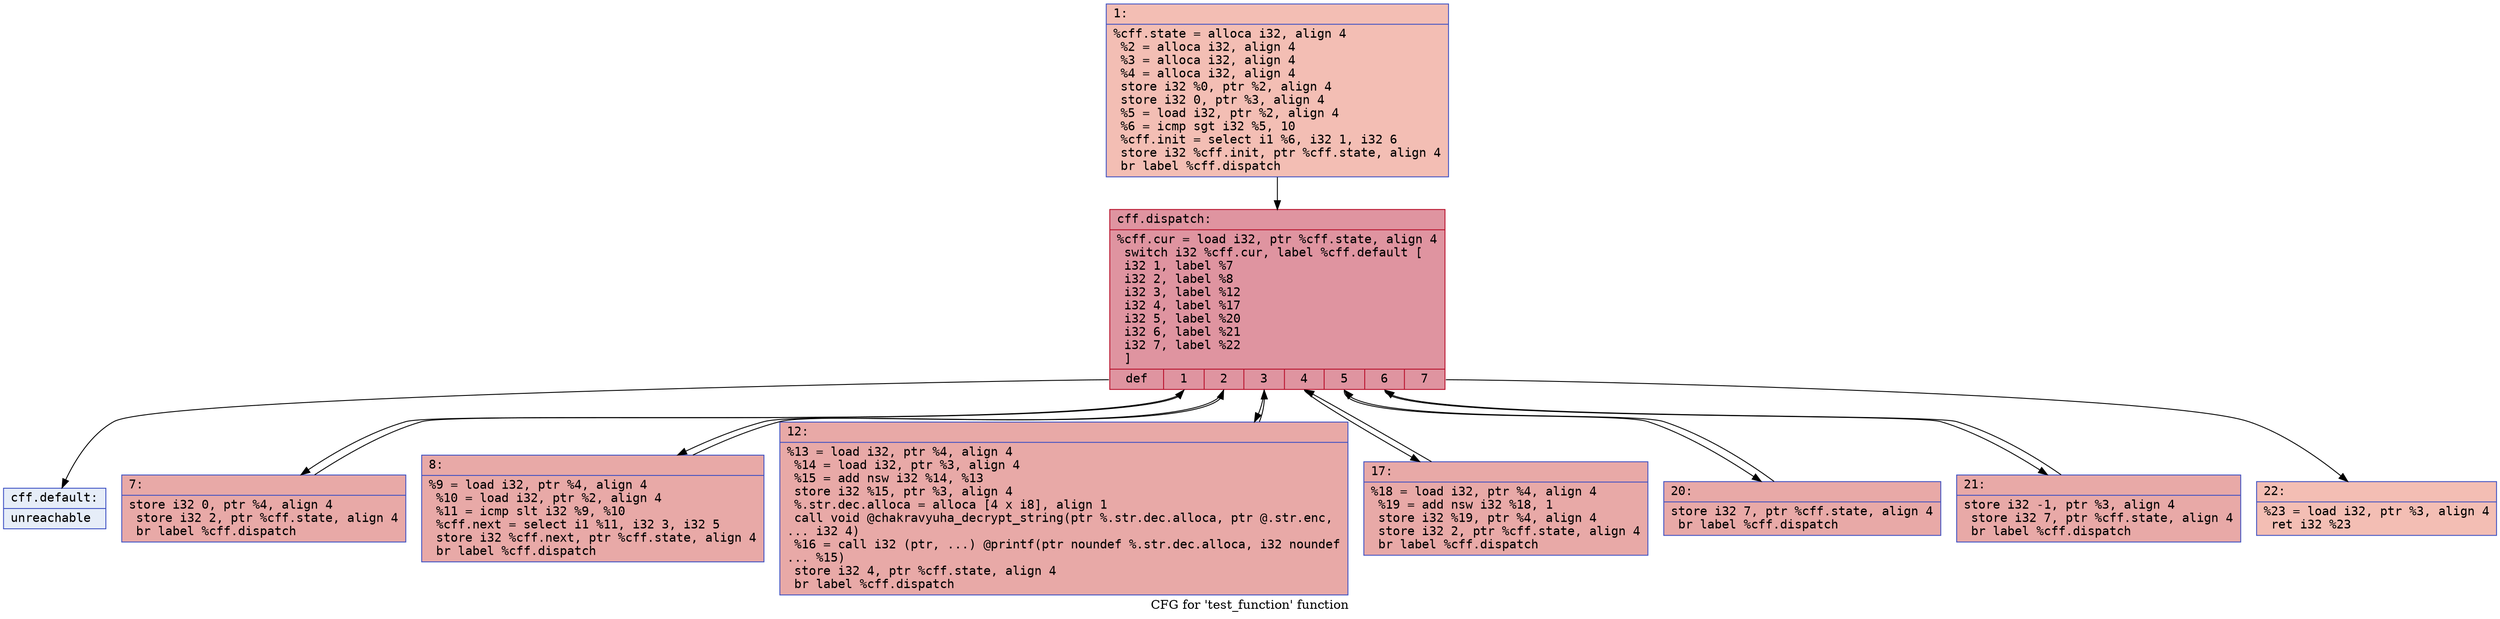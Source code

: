 digraph "CFG for 'test_function' function" {
	label="CFG for 'test_function' function";

	Node0x56cfa6263630 [shape=record,color="#3d50c3ff", style=filled, fillcolor="#e36c5570" fontname="Courier",label="{1:\l|  %cff.state = alloca i32, align 4\l  %2 = alloca i32, align 4\l  %3 = alloca i32, align 4\l  %4 = alloca i32, align 4\l  store i32 %0, ptr %2, align 4\l  store i32 0, ptr %3, align 4\l  %5 = load i32, ptr %2, align 4\l  %6 = icmp sgt i32 %5, 10\l  %cff.init = select i1 %6, i32 1, i32 6\l  store i32 %cff.init, ptr %cff.state, align 4\l  br label %cff.dispatch\l}"];
	Node0x56cfa6263630 -> Node0x56cfa6276c90;
	Node0x56cfa6263760 [shape=record,color="#3d50c3ff", style=filled, fillcolor="#ca3b3770" fontname="Courier",label="{7:\l|  store i32 0, ptr %4, align 4\l  store i32 2, ptr %cff.state, align 4\l  br label %cff.dispatch\l}"];
	Node0x56cfa6263760 -> Node0x56cfa6276c90;
	Node0x56cfa6266da0 [shape=record,color="#3d50c3ff", style=filled, fillcolor="#ca3b3770" fontname="Courier",label="{8:\l|  %9 = load i32, ptr %4, align 4\l  %10 = load i32, ptr %2, align 4\l  %11 = icmp slt i32 %9, %10\l  %cff.next = select i1 %11, i32 3, i32 5\l  store i32 %cff.next, ptr %cff.state, align 4\l  br label %cff.dispatch\l}"];
	Node0x56cfa6266da0 -> Node0x56cfa6276c90;
	Node0x56cfa6266f00 [shape=record,color="#3d50c3ff", style=filled, fillcolor="#ca3b3770" fontname="Courier",label="{12:\l|  %13 = load i32, ptr %4, align 4\l  %14 = load i32, ptr %3, align 4\l  %15 = add nsw i32 %14, %13\l  store i32 %15, ptr %3, align 4\l  %.str.dec.alloca = alloca [4 x i8], align 1\l  call void @chakravyuha_decrypt_string(ptr %.str.dec.alloca, ptr @.str.enc,\l... i32 4)\l  %16 = call i32 (ptr, ...) @printf(ptr noundef %.str.dec.alloca, i32 noundef\l... %15)\l  store i32 4, ptr %cff.state, align 4\l  br label %cff.dispatch\l}"];
	Node0x56cfa6266f00 -> Node0x56cfa6276c90;
	Node0x56cfa6267440 [shape=record,color="#3d50c3ff", style=filled, fillcolor="#ca3b3770" fontname="Courier",label="{17:\l|  %18 = load i32, ptr %4, align 4\l  %19 = add nsw i32 %18, 1\l  store i32 %19, ptr %4, align 4\l  store i32 2, ptr %cff.state, align 4\l  br label %cff.dispatch\l}"];
	Node0x56cfa6267440 -> Node0x56cfa6276c90;
	Node0x56cfa6266f60 [shape=record,color="#3d50c3ff", style=filled, fillcolor="#ca3b3770" fontname="Courier",label="{20:\l|  store i32 7, ptr %cff.state, align 4\l  br label %cff.dispatch\l}"];
	Node0x56cfa6266f60 -> Node0x56cfa6276c90;
	Node0x56cfa6266bb0 [shape=record,color="#3d50c3ff", style=filled, fillcolor="#ca3b3770" fontname="Courier",label="{21:\l|  store i32 -1, ptr %3, align 4\l  store i32 7, ptr %cff.state, align 4\l  br label %cff.dispatch\l}"];
	Node0x56cfa6266bb0 -> Node0x56cfa6276c90;
	Node0x56cfa62681b0 [shape=record,color="#3d50c3ff", style=filled, fillcolor="#e36c5570" fontname="Courier",label="{22:\l|  %23 = load i32, ptr %3, align 4\l  ret i32 %23\l}"];
	Node0x56cfa6276c90 [shape=record,color="#b70d28ff", style=filled, fillcolor="#b70d2870" fontname="Courier",label="{cff.dispatch:\l|  %cff.cur = load i32, ptr %cff.state, align 4\l  switch i32 %cff.cur, label %cff.default [\l    i32 1, label %7\l    i32 2, label %8\l    i32 3, label %12\l    i32 4, label %17\l    i32 5, label %20\l    i32 6, label %21\l    i32 7, label %22\l  ]\l|{<s0>def|<s1>1|<s2>2|<s3>3|<s4>4|<s5>5|<s6>6|<s7>7}}"];
	Node0x56cfa6276c90:s0 -> Node0x56cfa6276d20;
	Node0x56cfa6276c90:s1 -> Node0x56cfa6263760;
	Node0x56cfa6276c90:s2 -> Node0x56cfa6266da0;
	Node0x56cfa6276c90:s3 -> Node0x56cfa6266f00;
	Node0x56cfa6276c90:s4 -> Node0x56cfa6267440;
	Node0x56cfa6276c90:s5 -> Node0x56cfa6266f60;
	Node0x56cfa6276c90:s6 -> Node0x56cfa6266bb0;
	Node0x56cfa6276c90:s7 -> Node0x56cfa62681b0;
	Node0x56cfa6276d20 [shape=record,color="#3d50c3ff", style=filled, fillcolor="#c7d7f070" fontname="Courier",label="{cff.default:\l|  unreachable\l}"];
}

